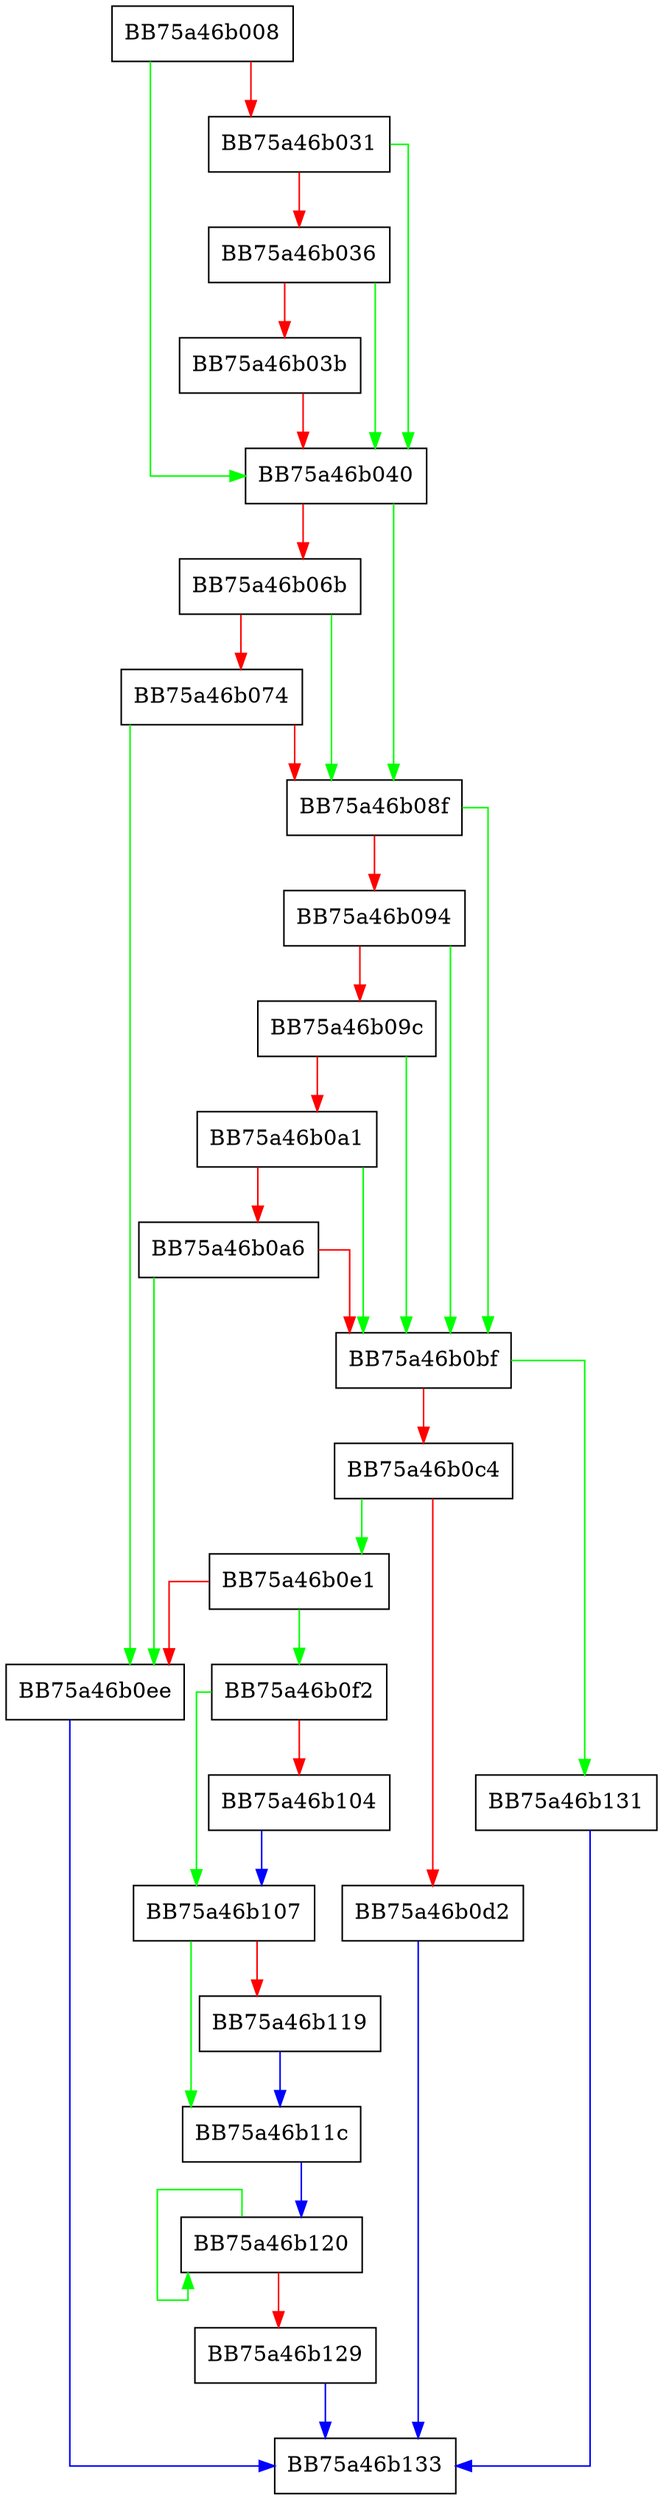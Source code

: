 digraph get_threat_name_components {
  node [shape="box"];
  graph [splines=ortho];
  BB75a46b008 -> BB75a46b040 [color="green"];
  BB75a46b008 -> BB75a46b031 [color="red"];
  BB75a46b031 -> BB75a46b040 [color="green"];
  BB75a46b031 -> BB75a46b036 [color="red"];
  BB75a46b036 -> BB75a46b040 [color="green"];
  BB75a46b036 -> BB75a46b03b [color="red"];
  BB75a46b03b -> BB75a46b040 [color="red"];
  BB75a46b040 -> BB75a46b08f [color="green"];
  BB75a46b040 -> BB75a46b06b [color="red"];
  BB75a46b06b -> BB75a46b08f [color="green"];
  BB75a46b06b -> BB75a46b074 [color="red"];
  BB75a46b074 -> BB75a46b0ee [color="green"];
  BB75a46b074 -> BB75a46b08f [color="red"];
  BB75a46b08f -> BB75a46b0bf [color="green"];
  BB75a46b08f -> BB75a46b094 [color="red"];
  BB75a46b094 -> BB75a46b0bf [color="green"];
  BB75a46b094 -> BB75a46b09c [color="red"];
  BB75a46b09c -> BB75a46b0bf [color="green"];
  BB75a46b09c -> BB75a46b0a1 [color="red"];
  BB75a46b0a1 -> BB75a46b0bf [color="green"];
  BB75a46b0a1 -> BB75a46b0a6 [color="red"];
  BB75a46b0a6 -> BB75a46b0ee [color="green"];
  BB75a46b0a6 -> BB75a46b0bf [color="red"];
  BB75a46b0bf -> BB75a46b131 [color="green"];
  BB75a46b0bf -> BB75a46b0c4 [color="red"];
  BB75a46b0c4 -> BB75a46b0e1 [color="green"];
  BB75a46b0c4 -> BB75a46b0d2 [color="red"];
  BB75a46b0d2 -> BB75a46b133 [color="blue"];
  BB75a46b0e1 -> BB75a46b0f2 [color="green"];
  BB75a46b0e1 -> BB75a46b0ee [color="red"];
  BB75a46b0ee -> BB75a46b133 [color="blue"];
  BB75a46b0f2 -> BB75a46b107 [color="green"];
  BB75a46b0f2 -> BB75a46b104 [color="red"];
  BB75a46b104 -> BB75a46b107 [color="blue"];
  BB75a46b107 -> BB75a46b11c [color="green"];
  BB75a46b107 -> BB75a46b119 [color="red"];
  BB75a46b119 -> BB75a46b11c [color="blue"];
  BB75a46b11c -> BB75a46b120 [color="blue"];
  BB75a46b120 -> BB75a46b120 [color="green"];
  BB75a46b120 -> BB75a46b129 [color="red"];
  BB75a46b129 -> BB75a46b133 [color="blue"];
  BB75a46b131 -> BB75a46b133 [color="blue"];
}